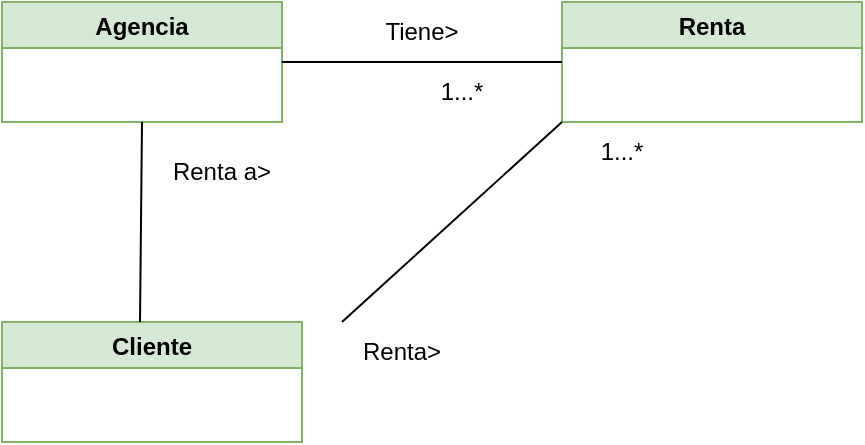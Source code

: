 <mxfile version="20.0.1" type="device"><diagram id="opoezn0oCvNDSnSdlpmM" name="Page-1"><mxGraphModel dx="512" dy="388" grid="1" gridSize="10" guides="1" tooltips="1" connect="1" arrows="1" fold="1" page="1" pageScale="1" pageWidth="827" pageHeight="1169" math="0" shadow="0"><root><mxCell id="0"/><mxCell id="1" parent="0"/><mxCell id="ZVFJE5BLpwBJu85TsD5j-1" value="Agencia" style="swimlane;fillColor=#d5e8d4;strokeColor=#82b366;" vertex="1" parent="1"><mxGeometry x="50" y="110" width="140" height="60" as="geometry"/></mxCell><mxCell id="ZVFJE5BLpwBJu85TsD5j-2" value="Renta" style="swimlane;fillColor=#d5e8d4;strokeColor=#82b366;startSize=23;" vertex="1" parent="1"><mxGeometry x="330" y="110" width="150" height="60" as="geometry"/></mxCell><mxCell id="ZVFJE5BLpwBJu85TsD5j-3" value="Cliente" style="swimlane;startSize=23;fillColor=#d5e8d4;strokeColor=#82b366;" vertex="1" parent="1"><mxGeometry x="50" y="270" width="150" height="60" as="geometry"/></mxCell><mxCell id="ZVFJE5BLpwBJu85TsD5j-4" value="" style="endArrow=none;html=1;rounded=0;entryX=0;entryY=0.5;entryDx=0;entryDy=0;exitX=1;exitY=0.5;exitDx=0;exitDy=0;" edge="1" parent="1" source="ZVFJE5BLpwBJu85TsD5j-1" target="ZVFJE5BLpwBJu85TsD5j-2"><mxGeometry width="50" height="50" relative="1" as="geometry"><mxPoint x="230" y="170" as="sourcePoint"/><mxPoint x="280" y="120" as="targetPoint"/></mxGeometry></mxCell><mxCell id="ZVFJE5BLpwBJu85TsD5j-5" value="" style="endArrow=none;html=1;rounded=0;entryX=0.5;entryY=1;entryDx=0;entryDy=0;exitX=0.46;exitY=0;exitDx=0;exitDy=0;exitPerimeter=0;" edge="1" parent="1" source="ZVFJE5BLpwBJu85TsD5j-3" target="ZVFJE5BLpwBJu85TsD5j-1"><mxGeometry width="50" height="50" relative="1" as="geometry"><mxPoint x="120" y="260" as="sourcePoint"/><mxPoint x="150" y="170" as="targetPoint"/></mxGeometry></mxCell><mxCell id="ZVFJE5BLpwBJu85TsD5j-6" value="" style="endArrow=none;html=1;rounded=0;entryX=0;entryY=1;entryDx=0;entryDy=0;" edge="1" parent="1" target="ZVFJE5BLpwBJu85TsD5j-2"><mxGeometry width="50" height="50" relative="1" as="geometry"><mxPoint x="220" y="270" as="sourcePoint"/><mxPoint x="290" y="210" as="targetPoint"/></mxGeometry></mxCell><mxCell id="ZVFJE5BLpwBJu85TsD5j-7" value="Tiene&amp;gt;" style="text;html=1;strokeColor=none;fillColor=none;align=center;verticalAlign=middle;whiteSpace=wrap;rounded=0;" vertex="1" parent="1"><mxGeometry x="230" y="110" width="60" height="30" as="geometry"/></mxCell><mxCell id="ZVFJE5BLpwBJu85TsD5j-8" value="1...*" style="text;html=1;strokeColor=none;fillColor=none;align=center;verticalAlign=middle;whiteSpace=wrap;rounded=0;" vertex="1" parent="1"><mxGeometry x="250" y="140" width="60" height="30" as="geometry"/></mxCell><mxCell id="ZVFJE5BLpwBJu85TsD5j-9" value="Renta a&amp;gt;" style="text;html=1;strokeColor=none;fillColor=none;align=center;verticalAlign=middle;whiteSpace=wrap;rounded=0;" vertex="1" parent="1"><mxGeometry x="130" y="180" width="60" height="30" as="geometry"/></mxCell><mxCell id="ZVFJE5BLpwBJu85TsD5j-10" value="Renta&amp;gt;" style="text;html=1;strokeColor=none;fillColor=none;align=center;verticalAlign=middle;whiteSpace=wrap;rounded=0;" vertex="1" parent="1"><mxGeometry x="220" y="270" width="60" height="30" as="geometry"/></mxCell><mxCell id="ZVFJE5BLpwBJu85TsD5j-11" value="1...*" style="text;html=1;strokeColor=none;fillColor=none;align=center;verticalAlign=middle;whiteSpace=wrap;rounded=0;" vertex="1" parent="1"><mxGeometry x="330" y="170" width="60" height="30" as="geometry"/></mxCell></root></mxGraphModel></diagram></mxfile>